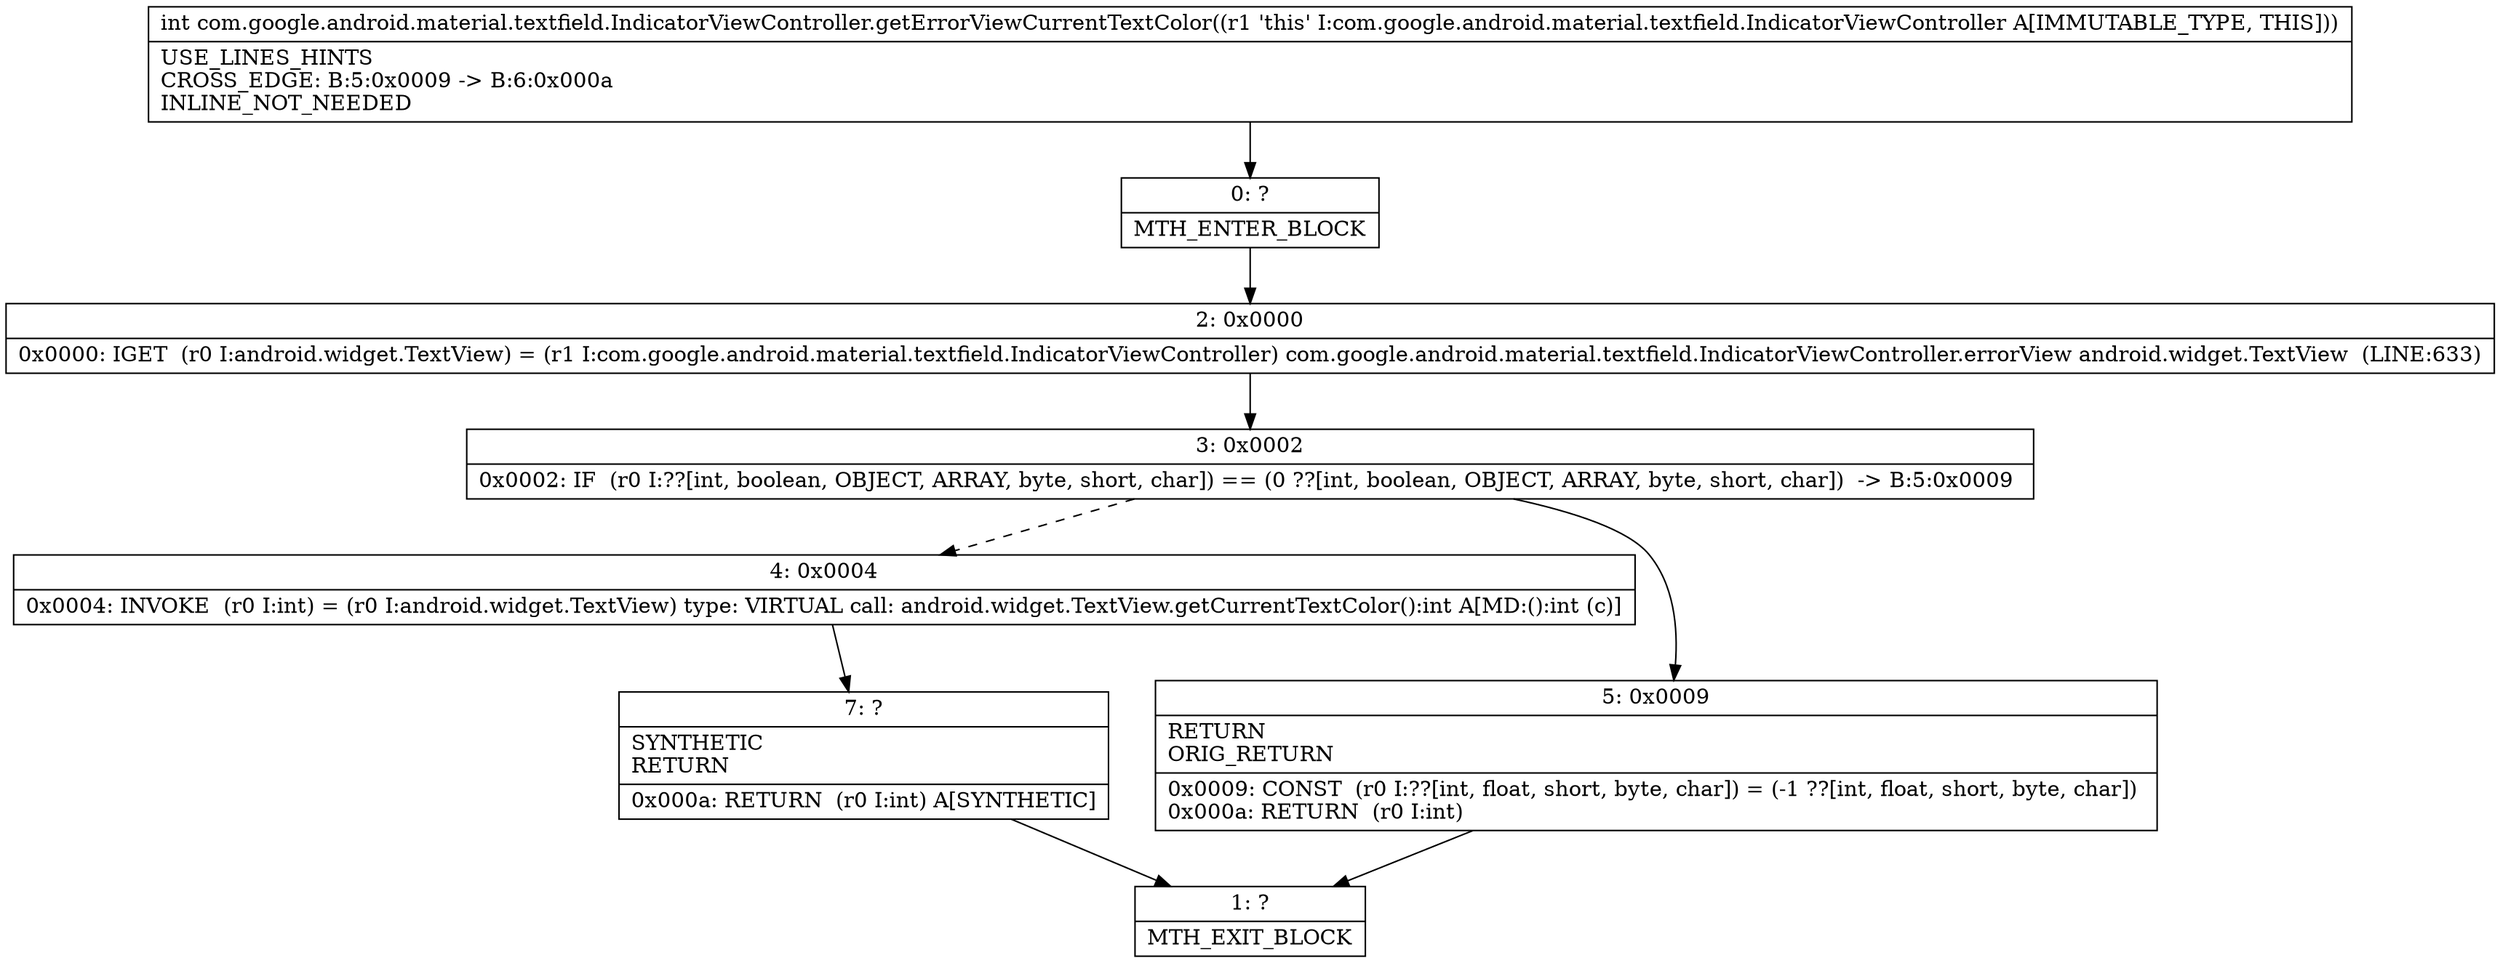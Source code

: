 digraph "CFG forcom.google.android.material.textfield.IndicatorViewController.getErrorViewCurrentTextColor()I" {
Node_0 [shape=record,label="{0\:\ ?|MTH_ENTER_BLOCK\l}"];
Node_2 [shape=record,label="{2\:\ 0x0000|0x0000: IGET  (r0 I:android.widget.TextView) = (r1 I:com.google.android.material.textfield.IndicatorViewController) com.google.android.material.textfield.IndicatorViewController.errorView android.widget.TextView  (LINE:633)\l}"];
Node_3 [shape=record,label="{3\:\ 0x0002|0x0002: IF  (r0 I:??[int, boolean, OBJECT, ARRAY, byte, short, char]) == (0 ??[int, boolean, OBJECT, ARRAY, byte, short, char])  \-\> B:5:0x0009 \l}"];
Node_4 [shape=record,label="{4\:\ 0x0004|0x0004: INVOKE  (r0 I:int) = (r0 I:android.widget.TextView) type: VIRTUAL call: android.widget.TextView.getCurrentTextColor():int A[MD:():int (c)]\l}"];
Node_7 [shape=record,label="{7\:\ ?|SYNTHETIC\lRETURN\l|0x000a: RETURN  (r0 I:int) A[SYNTHETIC]\l}"];
Node_1 [shape=record,label="{1\:\ ?|MTH_EXIT_BLOCK\l}"];
Node_5 [shape=record,label="{5\:\ 0x0009|RETURN\lORIG_RETURN\l|0x0009: CONST  (r0 I:??[int, float, short, byte, char]) = (\-1 ??[int, float, short, byte, char]) \l0x000a: RETURN  (r0 I:int) \l}"];
MethodNode[shape=record,label="{int com.google.android.material.textfield.IndicatorViewController.getErrorViewCurrentTextColor((r1 'this' I:com.google.android.material.textfield.IndicatorViewController A[IMMUTABLE_TYPE, THIS]))  | USE_LINES_HINTS\lCROSS_EDGE: B:5:0x0009 \-\> B:6:0x000a\lINLINE_NOT_NEEDED\l}"];
MethodNode -> Node_0;Node_0 -> Node_2;
Node_2 -> Node_3;
Node_3 -> Node_4[style=dashed];
Node_3 -> Node_5;
Node_4 -> Node_7;
Node_7 -> Node_1;
Node_5 -> Node_1;
}

